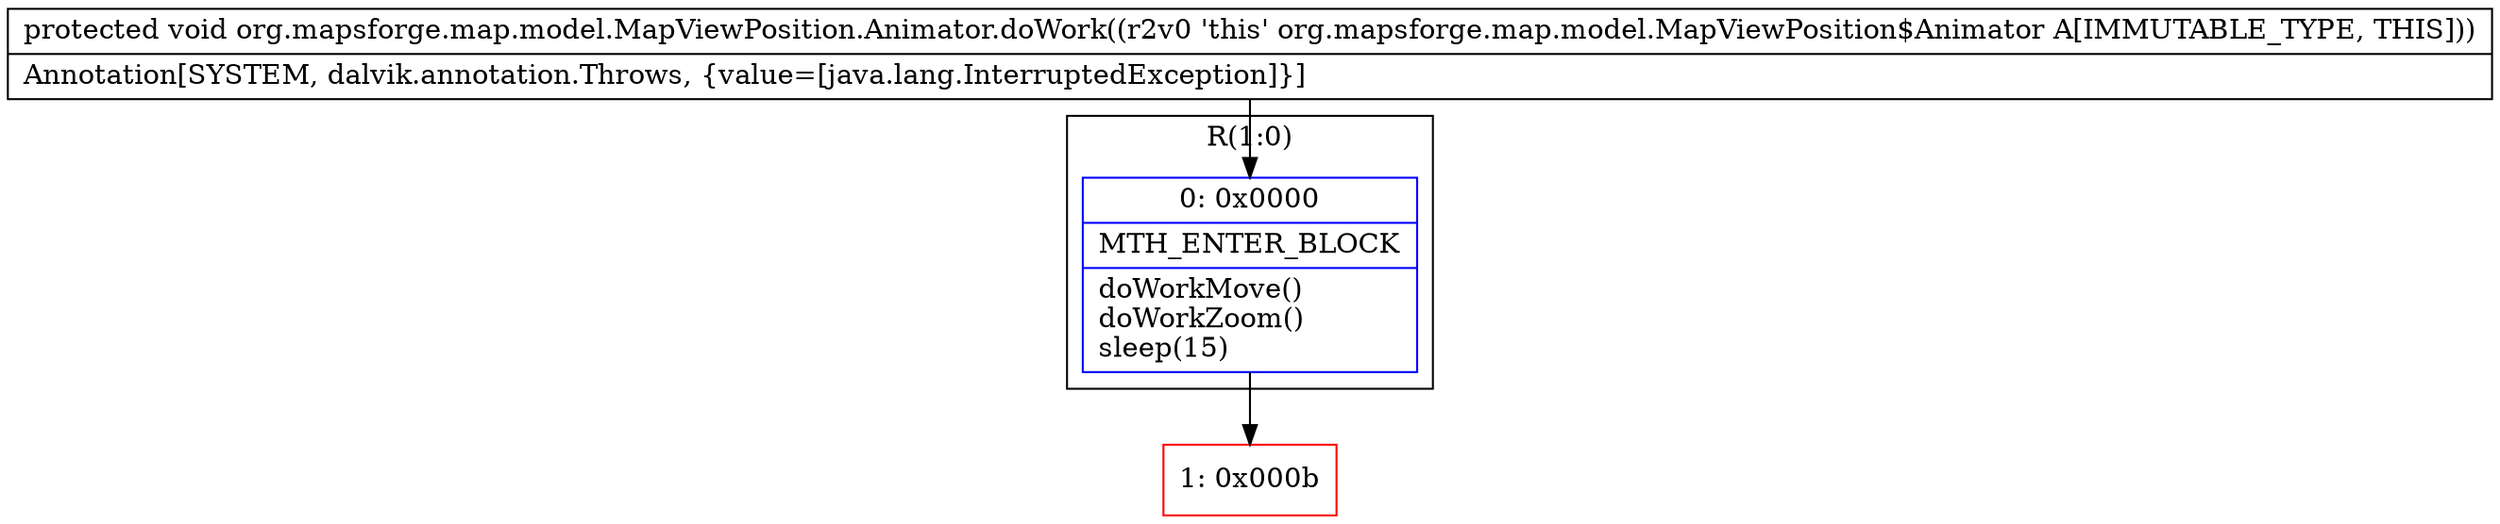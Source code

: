 digraph "CFG fororg.mapsforge.map.model.MapViewPosition.Animator.doWork()V" {
subgraph cluster_Region_33200474 {
label = "R(1:0)";
node [shape=record,color=blue];
Node_0 [shape=record,label="{0\:\ 0x0000|MTH_ENTER_BLOCK\l|doWorkMove()\ldoWorkZoom()\lsleep(15)\l}"];
}
Node_1 [shape=record,color=red,label="{1\:\ 0x000b}"];
MethodNode[shape=record,label="{protected void org.mapsforge.map.model.MapViewPosition.Animator.doWork((r2v0 'this' org.mapsforge.map.model.MapViewPosition$Animator A[IMMUTABLE_TYPE, THIS]))  | Annotation[SYSTEM, dalvik.annotation.Throws, \{value=[java.lang.InterruptedException]\}]\l}"];
MethodNode -> Node_0;
Node_0 -> Node_1;
}

